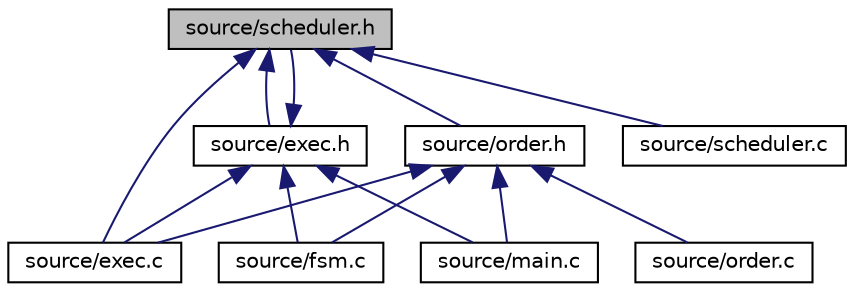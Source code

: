digraph "source/scheduler.h"
{
  edge [fontname="Helvetica",fontsize="10",labelfontname="Helvetica",labelfontsize="10"];
  node [fontname="Helvetica",fontsize="10",shape=record];
  Node4 [label="source/scheduler.h",height=0.2,width=0.4,color="black", fillcolor="grey75", style="filled", fontcolor="black"];
  Node4 -> Node5 [dir="back",color="midnightblue",fontsize="10",style="solid"];
  Node5 [label="source/exec.h",height=0.2,width=0.4,color="black", fillcolor="white", style="filled",URL="$exec_8h.html",tooltip="A library for executing tasks for the elevator. "];
  Node5 -> Node6 [dir="back",color="midnightblue",fontsize="10",style="solid"];
  Node6 [label="source/exec.c",height=0.2,width=0.4,color="black", fillcolor="white", style="filled",URL="$exec_8c_source.html"];
  Node5 -> Node4 [dir="back",color="midnightblue",fontsize="10",style="solid"];
  Node5 -> Node7 [dir="back",color="midnightblue",fontsize="10",style="solid"];
  Node7 [label="source/fsm.c",height=0.2,width=0.4,color="black", fillcolor="white", style="filled",URL="$fsm_8c_source.html"];
  Node5 -> Node8 [dir="back",color="midnightblue",fontsize="10",style="solid"];
  Node8 [label="source/main.c",height=0.2,width=0.4,color="black", fillcolor="white", style="filled",URL="$main_8c_source.html"];
  Node4 -> Node9 [dir="back",color="midnightblue",fontsize="10",style="solid"];
  Node9 [label="source/order.h",height=0.2,width=0.4,color="black", fillcolor="white", style="filled",URL="$order_8h.html",tooltip="A library for adding and deleting orders in the queues and to fetch the queues themselves. "];
  Node9 -> Node6 [dir="back",color="midnightblue",fontsize="10",style="solid"];
  Node9 -> Node7 [dir="back",color="midnightblue",fontsize="10",style="solid"];
  Node9 -> Node8 [dir="back",color="midnightblue",fontsize="10",style="solid"];
  Node9 -> Node10 [dir="back",color="midnightblue",fontsize="10",style="solid"];
  Node10 [label="source/order.c",height=0.2,width=0.4,color="black", fillcolor="white", style="filled",URL="$order_8c_source.html"];
  Node4 -> Node6 [dir="back",color="midnightblue",fontsize="10",style="solid"];
  Node4 -> Node11 [dir="back",color="midnightblue",fontsize="10",style="solid"];
  Node11 [label="source/scheduler.c",height=0.2,width=0.4,color="black", fillcolor="white", style="filled",URL="$scheduler_8c_source.html"];
}
